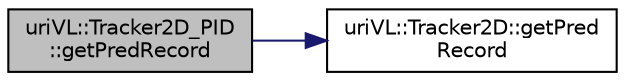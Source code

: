 digraph "uriVL::Tracker2D_PID::getPredRecord"
{
  edge [fontname="Helvetica",fontsize="10",labelfontname="Helvetica",labelfontsize="10"];
  node [fontname="Helvetica",fontsize="10",shape=record];
  rankdir="LR";
  Node1 [label="uriVL::Tracker2D_PID\l::getPredRecord",height=0.2,width=0.4,color="black", fillcolor="grey75", style="filled", fontcolor="black"];
  Node1 -> Node2 [color="midnightblue",fontsize="10",style="solid",fontname="Helvetica"];
  Node2 [label="uriVL::Tracker2D::getPred\lRecord",height=0.2,width=0.4,color="black", fillcolor="white", style="filled",URL="$classuriVL_1_1Tracker2D.html#a3ccc33d9484346c978ee34e468e74232",tooltip="track an object in the scene "];
}
